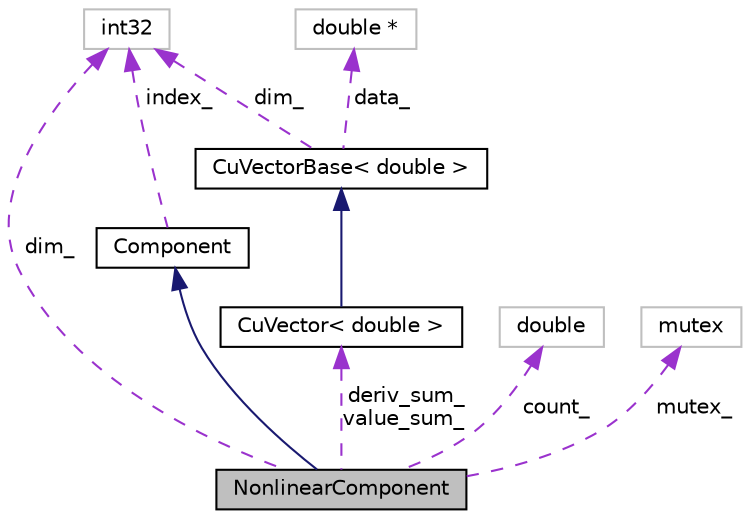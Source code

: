 digraph "NonlinearComponent"
{
  edge [fontname="Helvetica",fontsize="10",labelfontname="Helvetica",labelfontsize="10"];
  node [fontname="Helvetica",fontsize="10",shape=record];
  Node10 [label="NonlinearComponent",height=0.2,width=0.4,color="black", fillcolor="grey75", style="filled", fontcolor="black"];
  Node11 -> Node10 [dir="back",color="midnightblue",fontsize="10",style="solid",fontname="Helvetica"];
  Node11 [label="Component",height=0.2,width=0.4,color="black", fillcolor="white", style="filled",URL="$classkaldi_1_1nnet2_1_1Component.html",tooltip="Abstract class, basic element of the network, it is a box with defined inputs, outputs, and tranformation functions interface. "];
  Node12 -> Node11 [dir="back",color="darkorchid3",fontsize="10",style="dashed",label=" index_" ,fontname="Helvetica"];
  Node12 [label="int32",height=0.2,width=0.4,color="grey75", fillcolor="white", style="filled"];
  Node13 -> Node10 [dir="back",color="darkorchid3",fontsize="10",style="dashed",label=" count_" ,fontname="Helvetica"];
  Node13 [label="double",height=0.2,width=0.4,color="grey75", fillcolor="white", style="filled"];
  Node14 -> Node10 [dir="back",color="darkorchid3",fontsize="10",style="dashed",label=" mutex_" ,fontname="Helvetica"];
  Node14 [label="mutex",height=0.2,width=0.4,color="grey75", fillcolor="white", style="filled"];
  Node15 -> Node10 [dir="back",color="darkorchid3",fontsize="10",style="dashed",label=" deriv_sum_\nvalue_sum_" ,fontname="Helvetica"];
  Node15 [label="CuVector\< double \>",height=0.2,width=0.4,color="black", fillcolor="white", style="filled",URL="$classkaldi_1_1CuVector.html"];
  Node16 -> Node15 [dir="back",color="midnightblue",fontsize="10",style="solid",fontname="Helvetica"];
  Node16 [label="CuVectorBase\< double \>",height=0.2,width=0.4,color="black", fillcolor="white", style="filled",URL="$classkaldi_1_1CuVectorBase.html"];
  Node17 -> Node16 [dir="back",color="darkorchid3",fontsize="10",style="dashed",label=" data_" ,fontname="Helvetica"];
  Node17 [label="double *",height=0.2,width=0.4,color="grey75", fillcolor="white", style="filled"];
  Node12 -> Node16 [dir="back",color="darkorchid3",fontsize="10",style="dashed",label=" dim_" ,fontname="Helvetica"];
  Node12 -> Node10 [dir="back",color="darkorchid3",fontsize="10",style="dashed",label=" dim_" ,fontname="Helvetica"];
}
